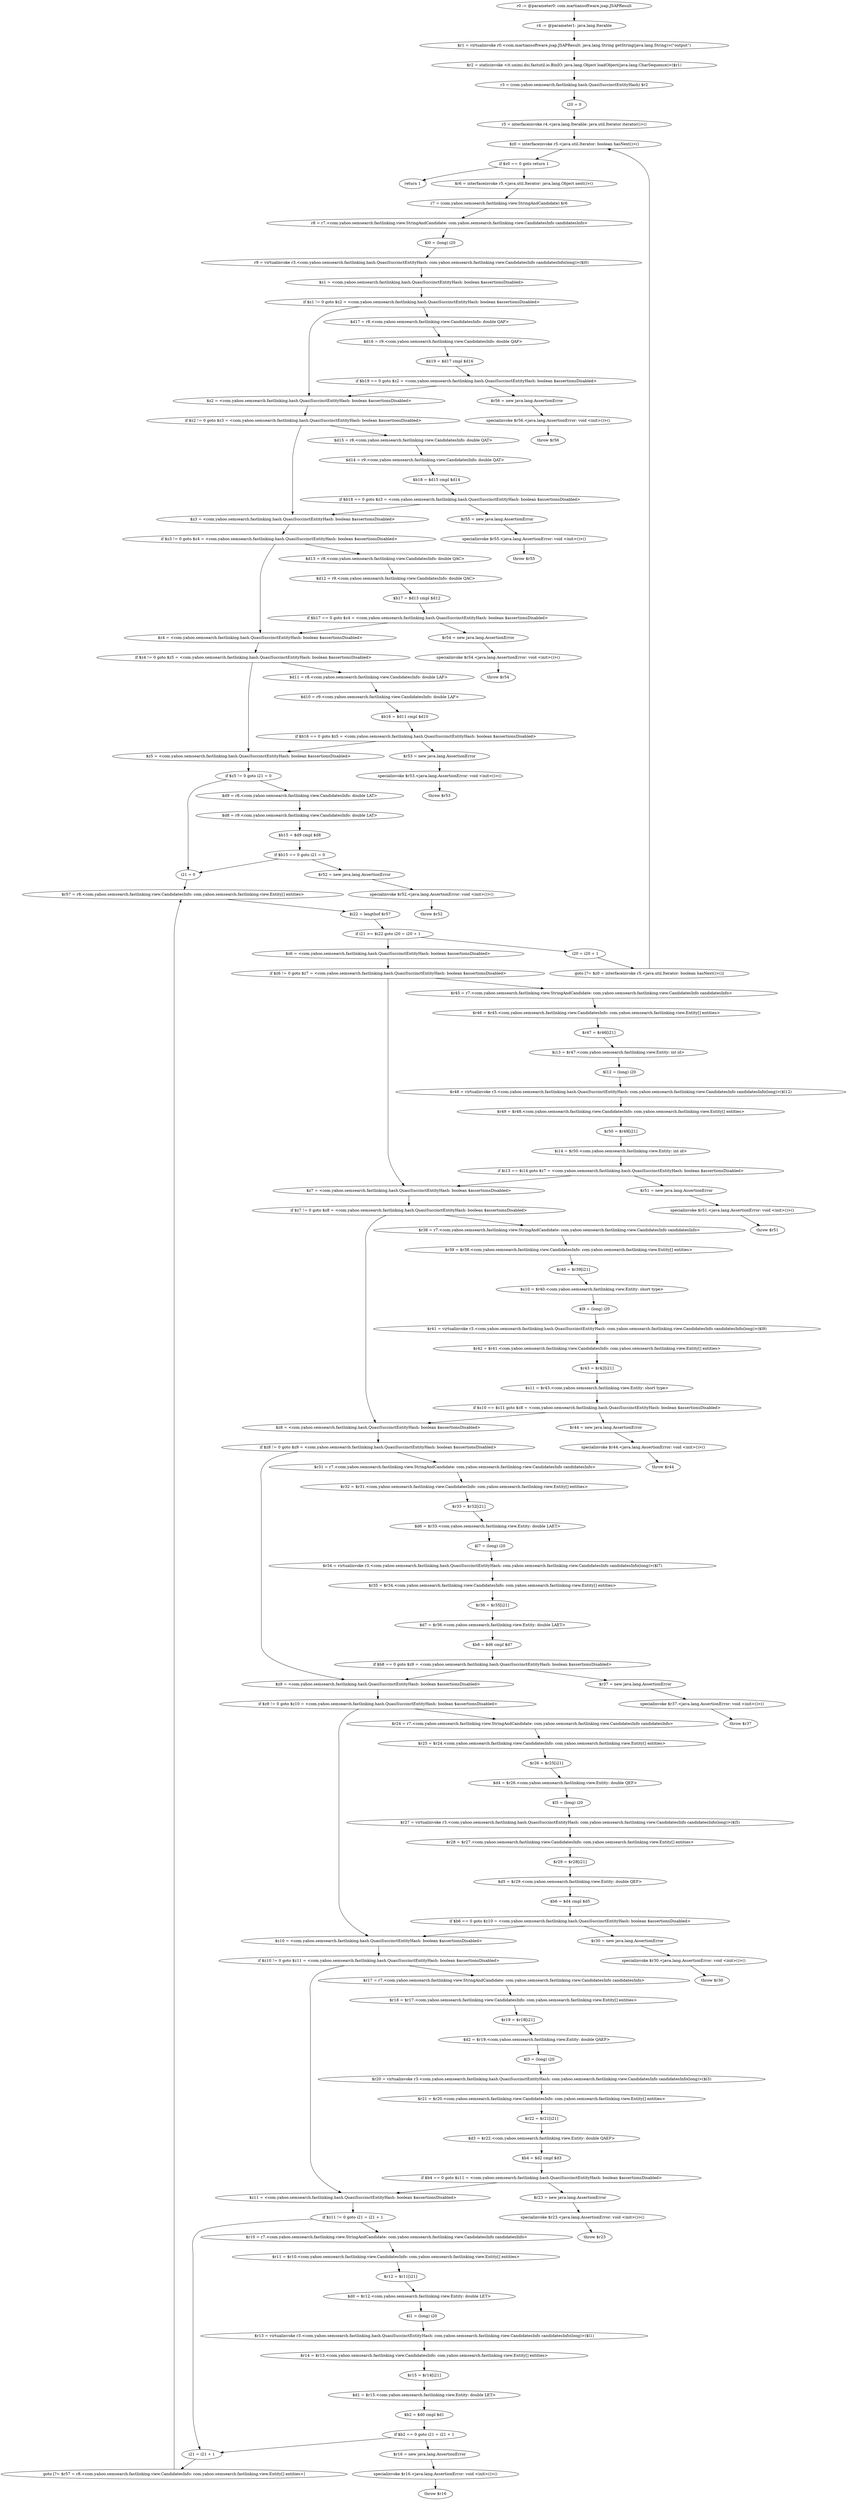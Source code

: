 digraph "unitGraph" {
    "r0 := @parameter0: com.martiansoftware.jsap.JSAPResult"
    "r4 := @parameter1: java.lang.Iterable"
    "$r1 = virtualinvoke r0.<com.martiansoftware.jsap.JSAPResult: java.lang.String getString(java.lang.String)>(\"output\")"
    "$r2 = staticinvoke <it.unimi.dsi.fastutil.io.BinIO: java.lang.Object loadObject(java.lang.CharSequence)>($r1)"
    "r3 = (com.yahoo.semsearch.fastlinking.hash.QuasiSuccinctEntityHash) $r2"
    "i20 = 0"
    "r5 = interfaceinvoke r4.<java.lang.Iterable: java.util.Iterator iterator()>()"
    "$z0 = interfaceinvoke r5.<java.util.Iterator: boolean hasNext()>()"
    "if $z0 == 0 goto return 1"
    "$r6 = interfaceinvoke r5.<java.util.Iterator: java.lang.Object next()>()"
    "r7 = (com.yahoo.semsearch.fastlinking.view.StringAndCandidate) $r6"
    "r8 = r7.<com.yahoo.semsearch.fastlinking.view.StringAndCandidate: com.yahoo.semsearch.fastlinking.view.CandidatesInfo candidatesInfo>"
    "$l0 = (long) i20"
    "r9 = virtualinvoke r3.<com.yahoo.semsearch.fastlinking.hash.QuasiSuccinctEntityHash: com.yahoo.semsearch.fastlinking.view.CandidatesInfo candidatesInfo(long)>($l0)"
    "$z1 = <com.yahoo.semsearch.fastlinking.hash.QuasiSuccinctEntityHash: boolean $assertionsDisabled>"
    "if $z1 != 0 goto $z2 = <com.yahoo.semsearch.fastlinking.hash.QuasiSuccinctEntityHash: boolean $assertionsDisabled>"
    "$d17 = r8.<com.yahoo.semsearch.fastlinking.view.CandidatesInfo: double QAF>"
    "$d16 = r9.<com.yahoo.semsearch.fastlinking.view.CandidatesInfo: double QAF>"
    "$b19 = $d17 cmpl $d16"
    "if $b19 == 0 goto $z2 = <com.yahoo.semsearch.fastlinking.hash.QuasiSuccinctEntityHash: boolean $assertionsDisabled>"
    "$r56 = new java.lang.AssertionError"
    "specialinvoke $r56.<java.lang.AssertionError: void <init>()>()"
    "throw $r56"
    "$z2 = <com.yahoo.semsearch.fastlinking.hash.QuasiSuccinctEntityHash: boolean $assertionsDisabled>"
    "if $z2 != 0 goto $z3 = <com.yahoo.semsearch.fastlinking.hash.QuasiSuccinctEntityHash: boolean $assertionsDisabled>"
    "$d15 = r8.<com.yahoo.semsearch.fastlinking.view.CandidatesInfo: double QAT>"
    "$d14 = r9.<com.yahoo.semsearch.fastlinking.view.CandidatesInfo: double QAT>"
    "$b18 = $d15 cmpl $d14"
    "if $b18 == 0 goto $z3 = <com.yahoo.semsearch.fastlinking.hash.QuasiSuccinctEntityHash: boolean $assertionsDisabled>"
    "$r55 = new java.lang.AssertionError"
    "specialinvoke $r55.<java.lang.AssertionError: void <init>()>()"
    "throw $r55"
    "$z3 = <com.yahoo.semsearch.fastlinking.hash.QuasiSuccinctEntityHash: boolean $assertionsDisabled>"
    "if $z3 != 0 goto $z4 = <com.yahoo.semsearch.fastlinking.hash.QuasiSuccinctEntityHash: boolean $assertionsDisabled>"
    "$d13 = r8.<com.yahoo.semsearch.fastlinking.view.CandidatesInfo: double QAC>"
    "$d12 = r9.<com.yahoo.semsearch.fastlinking.view.CandidatesInfo: double QAC>"
    "$b17 = $d13 cmpl $d12"
    "if $b17 == 0 goto $z4 = <com.yahoo.semsearch.fastlinking.hash.QuasiSuccinctEntityHash: boolean $assertionsDisabled>"
    "$r54 = new java.lang.AssertionError"
    "specialinvoke $r54.<java.lang.AssertionError: void <init>()>()"
    "throw $r54"
    "$z4 = <com.yahoo.semsearch.fastlinking.hash.QuasiSuccinctEntityHash: boolean $assertionsDisabled>"
    "if $z4 != 0 goto $z5 = <com.yahoo.semsearch.fastlinking.hash.QuasiSuccinctEntityHash: boolean $assertionsDisabled>"
    "$d11 = r8.<com.yahoo.semsearch.fastlinking.view.CandidatesInfo: double LAF>"
    "$d10 = r9.<com.yahoo.semsearch.fastlinking.view.CandidatesInfo: double LAF>"
    "$b16 = $d11 cmpl $d10"
    "if $b16 == 0 goto $z5 = <com.yahoo.semsearch.fastlinking.hash.QuasiSuccinctEntityHash: boolean $assertionsDisabled>"
    "$r53 = new java.lang.AssertionError"
    "specialinvoke $r53.<java.lang.AssertionError: void <init>()>()"
    "throw $r53"
    "$z5 = <com.yahoo.semsearch.fastlinking.hash.QuasiSuccinctEntityHash: boolean $assertionsDisabled>"
    "if $z5 != 0 goto i21 = 0"
    "$d9 = r8.<com.yahoo.semsearch.fastlinking.view.CandidatesInfo: double LAT>"
    "$d8 = r9.<com.yahoo.semsearch.fastlinking.view.CandidatesInfo: double LAT>"
    "$b15 = $d9 cmpl $d8"
    "if $b15 == 0 goto i21 = 0"
    "$r52 = new java.lang.AssertionError"
    "specialinvoke $r52.<java.lang.AssertionError: void <init>()>()"
    "throw $r52"
    "i21 = 0"
    "$r57 = r8.<com.yahoo.semsearch.fastlinking.view.CandidatesInfo: com.yahoo.semsearch.fastlinking.view.Entity[] entities>"
    "$i22 = lengthof $r57"
    "if i21 >= $i22 goto i20 = i20 + 1"
    "$z6 = <com.yahoo.semsearch.fastlinking.hash.QuasiSuccinctEntityHash: boolean $assertionsDisabled>"
    "if $z6 != 0 goto $z7 = <com.yahoo.semsearch.fastlinking.hash.QuasiSuccinctEntityHash: boolean $assertionsDisabled>"
    "$r45 = r7.<com.yahoo.semsearch.fastlinking.view.StringAndCandidate: com.yahoo.semsearch.fastlinking.view.CandidatesInfo candidatesInfo>"
    "$r46 = $r45.<com.yahoo.semsearch.fastlinking.view.CandidatesInfo: com.yahoo.semsearch.fastlinking.view.Entity[] entities>"
    "$r47 = $r46[i21]"
    "$i13 = $r47.<com.yahoo.semsearch.fastlinking.view.Entity: int id>"
    "$l12 = (long) i20"
    "$r48 = virtualinvoke r3.<com.yahoo.semsearch.fastlinking.hash.QuasiSuccinctEntityHash: com.yahoo.semsearch.fastlinking.view.CandidatesInfo candidatesInfo(long)>($l12)"
    "$r49 = $r48.<com.yahoo.semsearch.fastlinking.view.CandidatesInfo: com.yahoo.semsearch.fastlinking.view.Entity[] entities>"
    "$r50 = $r49[i21]"
    "$i14 = $r50.<com.yahoo.semsearch.fastlinking.view.Entity: int id>"
    "if $i13 == $i14 goto $z7 = <com.yahoo.semsearch.fastlinking.hash.QuasiSuccinctEntityHash: boolean $assertionsDisabled>"
    "$r51 = new java.lang.AssertionError"
    "specialinvoke $r51.<java.lang.AssertionError: void <init>()>()"
    "throw $r51"
    "$z7 = <com.yahoo.semsearch.fastlinking.hash.QuasiSuccinctEntityHash: boolean $assertionsDisabled>"
    "if $z7 != 0 goto $z8 = <com.yahoo.semsearch.fastlinking.hash.QuasiSuccinctEntityHash: boolean $assertionsDisabled>"
    "$r38 = r7.<com.yahoo.semsearch.fastlinking.view.StringAndCandidate: com.yahoo.semsearch.fastlinking.view.CandidatesInfo candidatesInfo>"
    "$r39 = $r38.<com.yahoo.semsearch.fastlinking.view.CandidatesInfo: com.yahoo.semsearch.fastlinking.view.Entity[] entities>"
    "$r40 = $r39[i21]"
    "$s10 = $r40.<com.yahoo.semsearch.fastlinking.view.Entity: short type>"
    "$l9 = (long) i20"
    "$r41 = virtualinvoke r3.<com.yahoo.semsearch.fastlinking.hash.QuasiSuccinctEntityHash: com.yahoo.semsearch.fastlinking.view.CandidatesInfo candidatesInfo(long)>($l9)"
    "$r42 = $r41.<com.yahoo.semsearch.fastlinking.view.CandidatesInfo: com.yahoo.semsearch.fastlinking.view.Entity[] entities>"
    "$r43 = $r42[i21]"
    "$s11 = $r43.<com.yahoo.semsearch.fastlinking.view.Entity: short type>"
    "if $s10 == $s11 goto $z8 = <com.yahoo.semsearch.fastlinking.hash.QuasiSuccinctEntityHash: boolean $assertionsDisabled>"
    "$r44 = new java.lang.AssertionError"
    "specialinvoke $r44.<java.lang.AssertionError: void <init>()>()"
    "throw $r44"
    "$z8 = <com.yahoo.semsearch.fastlinking.hash.QuasiSuccinctEntityHash: boolean $assertionsDisabled>"
    "if $z8 != 0 goto $z9 = <com.yahoo.semsearch.fastlinking.hash.QuasiSuccinctEntityHash: boolean $assertionsDisabled>"
    "$r31 = r7.<com.yahoo.semsearch.fastlinking.view.StringAndCandidate: com.yahoo.semsearch.fastlinking.view.CandidatesInfo candidatesInfo>"
    "$r32 = $r31.<com.yahoo.semsearch.fastlinking.view.CandidatesInfo: com.yahoo.semsearch.fastlinking.view.Entity[] entities>"
    "$r33 = $r32[i21]"
    "$d6 = $r33.<com.yahoo.semsearch.fastlinking.view.Entity: double LAET>"
    "$l7 = (long) i20"
    "$r34 = virtualinvoke r3.<com.yahoo.semsearch.fastlinking.hash.QuasiSuccinctEntityHash: com.yahoo.semsearch.fastlinking.view.CandidatesInfo candidatesInfo(long)>($l7)"
    "$r35 = $r34.<com.yahoo.semsearch.fastlinking.view.CandidatesInfo: com.yahoo.semsearch.fastlinking.view.Entity[] entities>"
    "$r36 = $r35[i21]"
    "$d7 = $r36.<com.yahoo.semsearch.fastlinking.view.Entity: double LAET>"
    "$b8 = $d6 cmpl $d7"
    "if $b8 == 0 goto $z9 = <com.yahoo.semsearch.fastlinking.hash.QuasiSuccinctEntityHash: boolean $assertionsDisabled>"
    "$r37 = new java.lang.AssertionError"
    "specialinvoke $r37.<java.lang.AssertionError: void <init>()>()"
    "throw $r37"
    "$z9 = <com.yahoo.semsearch.fastlinking.hash.QuasiSuccinctEntityHash: boolean $assertionsDisabled>"
    "if $z9 != 0 goto $z10 = <com.yahoo.semsearch.fastlinking.hash.QuasiSuccinctEntityHash: boolean $assertionsDisabled>"
    "$r24 = r7.<com.yahoo.semsearch.fastlinking.view.StringAndCandidate: com.yahoo.semsearch.fastlinking.view.CandidatesInfo candidatesInfo>"
    "$r25 = $r24.<com.yahoo.semsearch.fastlinking.view.CandidatesInfo: com.yahoo.semsearch.fastlinking.view.Entity[] entities>"
    "$r26 = $r25[i21]"
    "$d4 = $r26.<com.yahoo.semsearch.fastlinking.view.Entity: double QEF>"
    "$l5 = (long) i20"
    "$r27 = virtualinvoke r3.<com.yahoo.semsearch.fastlinking.hash.QuasiSuccinctEntityHash: com.yahoo.semsearch.fastlinking.view.CandidatesInfo candidatesInfo(long)>($l5)"
    "$r28 = $r27.<com.yahoo.semsearch.fastlinking.view.CandidatesInfo: com.yahoo.semsearch.fastlinking.view.Entity[] entities>"
    "$r29 = $r28[i21]"
    "$d5 = $r29.<com.yahoo.semsearch.fastlinking.view.Entity: double QEF>"
    "$b6 = $d4 cmpl $d5"
    "if $b6 == 0 goto $z10 = <com.yahoo.semsearch.fastlinking.hash.QuasiSuccinctEntityHash: boolean $assertionsDisabled>"
    "$r30 = new java.lang.AssertionError"
    "specialinvoke $r30.<java.lang.AssertionError: void <init>()>()"
    "throw $r30"
    "$z10 = <com.yahoo.semsearch.fastlinking.hash.QuasiSuccinctEntityHash: boolean $assertionsDisabled>"
    "if $z10 != 0 goto $z11 = <com.yahoo.semsearch.fastlinking.hash.QuasiSuccinctEntityHash: boolean $assertionsDisabled>"
    "$r17 = r7.<com.yahoo.semsearch.fastlinking.view.StringAndCandidate: com.yahoo.semsearch.fastlinking.view.CandidatesInfo candidatesInfo>"
    "$r18 = $r17.<com.yahoo.semsearch.fastlinking.view.CandidatesInfo: com.yahoo.semsearch.fastlinking.view.Entity[] entities>"
    "$r19 = $r18[i21]"
    "$d2 = $r19.<com.yahoo.semsearch.fastlinking.view.Entity: double QAEF>"
    "$l3 = (long) i20"
    "$r20 = virtualinvoke r3.<com.yahoo.semsearch.fastlinking.hash.QuasiSuccinctEntityHash: com.yahoo.semsearch.fastlinking.view.CandidatesInfo candidatesInfo(long)>($l3)"
    "$r21 = $r20.<com.yahoo.semsearch.fastlinking.view.CandidatesInfo: com.yahoo.semsearch.fastlinking.view.Entity[] entities>"
    "$r22 = $r21[i21]"
    "$d3 = $r22.<com.yahoo.semsearch.fastlinking.view.Entity: double QAEF>"
    "$b4 = $d2 cmpl $d3"
    "if $b4 == 0 goto $z11 = <com.yahoo.semsearch.fastlinking.hash.QuasiSuccinctEntityHash: boolean $assertionsDisabled>"
    "$r23 = new java.lang.AssertionError"
    "specialinvoke $r23.<java.lang.AssertionError: void <init>()>()"
    "throw $r23"
    "$z11 = <com.yahoo.semsearch.fastlinking.hash.QuasiSuccinctEntityHash: boolean $assertionsDisabled>"
    "if $z11 != 0 goto i21 = i21 + 1"
    "$r10 = r7.<com.yahoo.semsearch.fastlinking.view.StringAndCandidate: com.yahoo.semsearch.fastlinking.view.CandidatesInfo candidatesInfo>"
    "$r11 = $r10.<com.yahoo.semsearch.fastlinking.view.CandidatesInfo: com.yahoo.semsearch.fastlinking.view.Entity[] entities>"
    "$r12 = $r11[i21]"
    "$d0 = $r12.<com.yahoo.semsearch.fastlinking.view.Entity: double LET>"
    "$l1 = (long) i20"
    "$r13 = virtualinvoke r3.<com.yahoo.semsearch.fastlinking.hash.QuasiSuccinctEntityHash: com.yahoo.semsearch.fastlinking.view.CandidatesInfo candidatesInfo(long)>($l1)"
    "$r14 = $r13.<com.yahoo.semsearch.fastlinking.view.CandidatesInfo: com.yahoo.semsearch.fastlinking.view.Entity[] entities>"
    "$r15 = $r14[i21]"
    "$d1 = $r15.<com.yahoo.semsearch.fastlinking.view.Entity: double LET>"
    "$b2 = $d0 cmpl $d1"
    "if $b2 == 0 goto i21 = i21 + 1"
    "$r16 = new java.lang.AssertionError"
    "specialinvoke $r16.<java.lang.AssertionError: void <init>()>()"
    "throw $r16"
    "i21 = i21 + 1"
    "goto [?= $r57 = r8.<com.yahoo.semsearch.fastlinking.view.CandidatesInfo: com.yahoo.semsearch.fastlinking.view.Entity[] entities>]"
    "i20 = i20 + 1"
    "goto [?= $z0 = interfaceinvoke r5.<java.util.Iterator: boolean hasNext()>()]"
    "return 1"
    "r0 := @parameter0: com.martiansoftware.jsap.JSAPResult"->"r4 := @parameter1: java.lang.Iterable";
    "r4 := @parameter1: java.lang.Iterable"->"$r1 = virtualinvoke r0.<com.martiansoftware.jsap.JSAPResult: java.lang.String getString(java.lang.String)>(\"output\")";
    "$r1 = virtualinvoke r0.<com.martiansoftware.jsap.JSAPResult: java.lang.String getString(java.lang.String)>(\"output\")"->"$r2 = staticinvoke <it.unimi.dsi.fastutil.io.BinIO: java.lang.Object loadObject(java.lang.CharSequence)>($r1)";
    "$r2 = staticinvoke <it.unimi.dsi.fastutil.io.BinIO: java.lang.Object loadObject(java.lang.CharSequence)>($r1)"->"r3 = (com.yahoo.semsearch.fastlinking.hash.QuasiSuccinctEntityHash) $r2";
    "r3 = (com.yahoo.semsearch.fastlinking.hash.QuasiSuccinctEntityHash) $r2"->"i20 = 0";
    "i20 = 0"->"r5 = interfaceinvoke r4.<java.lang.Iterable: java.util.Iterator iterator()>()";
    "r5 = interfaceinvoke r4.<java.lang.Iterable: java.util.Iterator iterator()>()"->"$z0 = interfaceinvoke r5.<java.util.Iterator: boolean hasNext()>()";
    "$z0 = interfaceinvoke r5.<java.util.Iterator: boolean hasNext()>()"->"if $z0 == 0 goto return 1";
    "if $z0 == 0 goto return 1"->"$r6 = interfaceinvoke r5.<java.util.Iterator: java.lang.Object next()>()";
    "if $z0 == 0 goto return 1"->"return 1";
    "$r6 = interfaceinvoke r5.<java.util.Iterator: java.lang.Object next()>()"->"r7 = (com.yahoo.semsearch.fastlinking.view.StringAndCandidate) $r6";
    "r7 = (com.yahoo.semsearch.fastlinking.view.StringAndCandidate) $r6"->"r8 = r7.<com.yahoo.semsearch.fastlinking.view.StringAndCandidate: com.yahoo.semsearch.fastlinking.view.CandidatesInfo candidatesInfo>";
    "r8 = r7.<com.yahoo.semsearch.fastlinking.view.StringAndCandidate: com.yahoo.semsearch.fastlinking.view.CandidatesInfo candidatesInfo>"->"$l0 = (long) i20";
    "$l0 = (long) i20"->"r9 = virtualinvoke r3.<com.yahoo.semsearch.fastlinking.hash.QuasiSuccinctEntityHash: com.yahoo.semsearch.fastlinking.view.CandidatesInfo candidatesInfo(long)>($l0)";
    "r9 = virtualinvoke r3.<com.yahoo.semsearch.fastlinking.hash.QuasiSuccinctEntityHash: com.yahoo.semsearch.fastlinking.view.CandidatesInfo candidatesInfo(long)>($l0)"->"$z1 = <com.yahoo.semsearch.fastlinking.hash.QuasiSuccinctEntityHash: boolean $assertionsDisabled>";
    "$z1 = <com.yahoo.semsearch.fastlinking.hash.QuasiSuccinctEntityHash: boolean $assertionsDisabled>"->"if $z1 != 0 goto $z2 = <com.yahoo.semsearch.fastlinking.hash.QuasiSuccinctEntityHash: boolean $assertionsDisabled>";
    "if $z1 != 0 goto $z2 = <com.yahoo.semsearch.fastlinking.hash.QuasiSuccinctEntityHash: boolean $assertionsDisabled>"->"$d17 = r8.<com.yahoo.semsearch.fastlinking.view.CandidatesInfo: double QAF>";
    "if $z1 != 0 goto $z2 = <com.yahoo.semsearch.fastlinking.hash.QuasiSuccinctEntityHash: boolean $assertionsDisabled>"->"$z2 = <com.yahoo.semsearch.fastlinking.hash.QuasiSuccinctEntityHash: boolean $assertionsDisabled>";
    "$d17 = r8.<com.yahoo.semsearch.fastlinking.view.CandidatesInfo: double QAF>"->"$d16 = r9.<com.yahoo.semsearch.fastlinking.view.CandidatesInfo: double QAF>";
    "$d16 = r9.<com.yahoo.semsearch.fastlinking.view.CandidatesInfo: double QAF>"->"$b19 = $d17 cmpl $d16";
    "$b19 = $d17 cmpl $d16"->"if $b19 == 0 goto $z2 = <com.yahoo.semsearch.fastlinking.hash.QuasiSuccinctEntityHash: boolean $assertionsDisabled>";
    "if $b19 == 0 goto $z2 = <com.yahoo.semsearch.fastlinking.hash.QuasiSuccinctEntityHash: boolean $assertionsDisabled>"->"$r56 = new java.lang.AssertionError";
    "if $b19 == 0 goto $z2 = <com.yahoo.semsearch.fastlinking.hash.QuasiSuccinctEntityHash: boolean $assertionsDisabled>"->"$z2 = <com.yahoo.semsearch.fastlinking.hash.QuasiSuccinctEntityHash: boolean $assertionsDisabled>";
    "$r56 = new java.lang.AssertionError"->"specialinvoke $r56.<java.lang.AssertionError: void <init>()>()";
    "specialinvoke $r56.<java.lang.AssertionError: void <init>()>()"->"throw $r56";
    "$z2 = <com.yahoo.semsearch.fastlinking.hash.QuasiSuccinctEntityHash: boolean $assertionsDisabled>"->"if $z2 != 0 goto $z3 = <com.yahoo.semsearch.fastlinking.hash.QuasiSuccinctEntityHash: boolean $assertionsDisabled>";
    "if $z2 != 0 goto $z3 = <com.yahoo.semsearch.fastlinking.hash.QuasiSuccinctEntityHash: boolean $assertionsDisabled>"->"$d15 = r8.<com.yahoo.semsearch.fastlinking.view.CandidatesInfo: double QAT>";
    "if $z2 != 0 goto $z3 = <com.yahoo.semsearch.fastlinking.hash.QuasiSuccinctEntityHash: boolean $assertionsDisabled>"->"$z3 = <com.yahoo.semsearch.fastlinking.hash.QuasiSuccinctEntityHash: boolean $assertionsDisabled>";
    "$d15 = r8.<com.yahoo.semsearch.fastlinking.view.CandidatesInfo: double QAT>"->"$d14 = r9.<com.yahoo.semsearch.fastlinking.view.CandidatesInfo: double QAT>";
    "$d14 = r9.<com.yahoo.semsearch.fastlinking.view.CandidatesInfo: double QAT>"->"$b18 = $d15 cmpl $d14";
    "$b18 = $d15 cmpl $d14"->"if $b18 == 0 goto $z3 = <com.yahoo.semsearch.fastlinking.hash.QuasiSuccinctEntityHash: boolean $assertionsDisabled>";
    "if $b18 == 0 goto $z3 = <com.yahoo.semsearch.fastlinking.hash.QuasiSuccinctEntityHash: boolean $assertionsDisabled>"->"$r55 = new java.lang.AssertionError";
    "if $b18 == 0 goto $z3 = <com.yahoo.semsearch.fastlinking.hash.QuasiSuccinctEntityHash: boolean $assertionsDisabled>"->"$z3 = <com.yahoo.semsearch.fastlinking.hash.QuasiSuccinctEntityHash: boolean $assertionsDisabled>";
    "$r55 = new java.lang.AssertionError"->"specialinvoke $r55.<java.lang.AssertionError: void <init>()>()";
    "specialinvoke $r55.<java.lang.AssertionError: void <init>()>()"->"throw $r55";
    "$z3 = <com.yahoo.semsearch.fastlinking.hash.QuasiSuccinctEntityHash: boolean $assertionsDisabled>"->"if $z3 != 0 goto $z4 = <com.yahoo.semsearch.fastlinking.hash.QuasiSuccinctEntityHash: boolean $assertionsDisabled>";
    "if $z3 != 0 goto $z4 = <com.yahoo.semsearch.fastlinking.hash.QuasiSuccinctEntityHash: boolean $assertionsDisabled>"->"$d13 = r8.<com.yahoo.semsearch.fastlinking.view.CandidatesInfo: double QAC>";
    "if $z3 != 0 goto $z4 = <com.yahoo.semsearch.fastlinking.hash.QuasiSuccinctEntityHash: boolean $assertionsDisabled>"->"$z4 = <com.yahoo.semsearch.fastlinking.hash.QuasiSuccinctEntityHash: boolean $assertionsDisabled>";
    "$d13 = r8.<com.yahoo.semsearch.fastlinking.view.CandidatesInfo: double QAC>"->"$d12 = r9.<com.yahoo.semsearch.fastlinking.view.CandidatesInfo: double QAC>";
    "$d12 = r9.<com.yahoo.semsearch.fastlinking.view.CandidatesInfo: double QAC>"->"$b17 = $d13 cmpl $d12";
    "$b17 = $d13 cmpl $d12"->"if $b17 == 0 goto $z4 = <com.yahoo.semsearch.fastlinking.hash.QuasiSuccinctEntityHash: boolean $assertionsDisabled>";
    "if $b17 == 0 goto $z4 = <com.yahoo.semsearch.fastlinking.hash.QuasiSuccinctEntityHash: boolean $assertionsDisabled>"->"$r54 = new java.lang.AssertionError";
    "if $b17 == 0 goto $z4 = <com.yahoo.semsearch.fastlinking.hash.QuasiSuccinctEntityHash: boolean $assertionsDisabled>"->"$z4 = <com.yahoo.semsearch.fastlinking.hash.QuasiSuccinctEntityHash: boolean $assertionsDisabled>";
    "$r54 = new java.lang.AssertionError"->"specialinvoke $r54.<java.lang.AssertionError: void <init>()>()";
    "specialinvoke $r54.<java.lang.AssertionError: void <init>()>()"->"throw $r54";
    "$z4 = <com.yahoo.semsearch.fastlinking.hash.QuasiSuccinctEntityHash: boolean $assertionsDisabled>"->"if $z4 != 0 goto $z5 = <com.yahoo.semsearch.fastlinking.hash.QuasiSuccinctEntityHash: boolean $assertionsDisabled>";
    "if $z4 != 0 goto $z5 = <com.yahoo.semsearch.fastlinking.hash.QuasiSuccinctEntityHash: boolean $assertionsDisabled>"->"$d11 = r8.<com.yahoo.semsearch.fastlinking.view.CandidatesInfo: double LAF>";
    "if $z4 != 0 goto $z5 = <com.yahoo.semsearch.fastlinking.hash.QuasiSuccinctEntityHash: boolean $assertionsDisabled>"->"$z5 = <com.yahoo.semsearch.fastlinking.hash.QuasiSuccinctEntityHash: boolean $assertionsDisabled>";
    "$d11 = r8.<com.yahoo.semsearch.fastlinking.view.CandidatesInfo: double LAF>"->"$d10 = r9.<com.yahoo.semsearch.fastlinking.view.CandidatesInfo: double LAF>";
    "$d10 = r9.<com.yahoo.semsearch.fastlinking.view.CandidatesInfo: double LAF>"->"$b16 = $d11 cmpl $d10";
    "$b16 = $d11 cmpl $d10"->"if $b16 == 0 goto $z5 = <com.yahoo.semsearch.fastlinking.hash.QuasiSuccinctEntityHash: boolean $assertionsDisabled>";
    "if $b16 == 0 goto $z5 = <com.yahoo.semsearch.fastlinking.hash.QuasiSuccinctEntityHash: boolean $assertionsDisabled>"->"$r53 = new java.lang.AssertionError";
    "if $b16 == 0 goto $z5 = <com.yahoo.semsearch.fastlinking.hash.QuasiSuccinctEntityHash: boolean $assertionsDisabled>"->"$z5 = <com.yahoo.semsearch.fastlinking.hash.QuasiSuccinctEntityHash: boolean $assertionsDisabled>";
    "$r53 = new java.lang.AssertionError"->"specialinvoke $r53.<java.lang.AssertionError: void <init>()>()";
    "specialinvoke $r53.<java.lang.AssertionError: void <init>()>()"->"throw $r53";
    "$z5 = <com.yahoo.semsearch.fastlinking.hash.QuasiSuccinctEntityHash: boolean $assertionsDisabled>"->"if $z5 != 0 goto i21 = 0";
    "if $z5 != 0 goto i21 = 0"->"$d9 = r8.<com.yahoo.semsearch.fastlinking.view.CandidatesInfo: double LAT>";
    "if $z5 != 0 goto i21 = 0"->"i21 = 0";
    "$d9 = r8.<com.yahoo.semsearch.fastlinking.view.CandidatesInfo: double LAT>"->"$d8 = r9.<com.yahoo.semsearch.fastlinking.view.CandidatesInfo: double LAT>";
    "$d8 = r9.<com.yahoo.semsearch.fastlinking.view.CandidatesInfo: double LAT>"->"$b15 = $d9 cmpl $d8";
    "$b15 = $d9 cmpl $d8"->"if $b15 == 0 goto i21 = 0";
    "if $b15 == 0 goto i21 = 0"->"$r52 = new java.lang.AssertionError";
    "if $b15 == 0 goto i21 = 0"->"i21 = 0";
    "$r52 = new java.lang.AssertionError"->"specialinvoke $r52.<java.lang.AssertionError: void <init>()>()";
    "specialinvoke $r52.<java.lang.AssertionError: void <init>()>()"->"throw $r52";
    "i21 = 0"->"$r57 = r8.<com.yahoo.semsearch.fastlinking.view.CandidatesInfo: com.yahoo.semsearch.fastlinking.view.Entity[] entities>";
    "$r57 = r8.<com.yahoo.semsearch.fastlinking.view.CandidatesInfo: com.yahoo.semsearch.fastlinking.view.Entity[] entities>"->"$i22 = lengthof $r57";
    "$i22 = lengthof $r57"->"if i21 >= $i22 goto i20 = i20 + 1";
    "if i21 >= $i22 goto i20 = i20 + 1"->"$z6 = <com.yahoo.semsearch.fastlinking.hash.QuasiSuccinctEntityHash: boolean $assertionsDisabled>";
    "if i21 >= $i22 goto i20 = i20 + 1"->"i20 = i20 + 1";
    "$z6 = <com.yahoo.semsearch.fastlinking.hash.QuasiSuccinctEntityHash: boolean $assertionsDisabled>"->"if $z6 != 0 goto $z7 = <com.yahoo.semsearch.fastlinking.hash.QuasiSuccinctEntityHash: boolean $assertionsDisabled>";
    "if $z6 != 0 goto $z7 = <com.yahoo.semsearch.fastlinking.hash.QuasiSuccinctEntityHash: boolean $assertionsDisabled>"->"$r45 = r7.<com.yahoo.semsearch.fastlinking.view.StringAndCandidate: com.yahoo.semsearch.fastlinking.view.CandidatesInfo candidatesInfo>";
    "if $z6 != 0 goto $z7 = <com.yahoo.semsearch.fastlinking.hash.QuasiSuccinctEntityHash: boolean $assertionsDisabled>"->"$z7 = <com.yahoo.semsearch.fastlinking.hash.QuasiSuccinctEntityHash: boolean $assertionsDisabled>";
    "$r45 = r7.<com.yahoo.semsearch.fastlinking.view.StringAndCandidate: com.yahoo.semsearch.fastlinking.view.CandidatesInfo candidatesInfo>"->"$r46 = $r45.<com.yahoo.semsearch.fastlinking.view.CandidatesInfo: com.yahoo.semsearch.fastlinking.view.Entity[] entities>";
    "$r46 = $r45.<com.yahoo.semsearch.fastlinking.view.CandidatesInfo: com.yahoo.semsearch.fastlinking.view.Entity[] entities>"->"$r47 = $r46[i21]";
    "$r47 = $r46[i21]"->"$i13 = $r47.<com.yahoo.semsearch.fastlinking.view.Entity: int id>";
    "$i13 = $r47.<com.yahoo.semsearch.fastlinking.view.Entity: int id>"->"$l12 = (long) i20";
    "$l12 = (long) i20"->"$r48 = virtualinvoke r3.<com.yahoo.semsearch.fastlinking.hash.QuasiSuccinctEntityHash: com.yahoo.semsearch.fastlinking.view.CandidatesInfo candidatesInfo(long)>($l12)";
    "$r48 = virtualinvoke r3.<com.yahoo.semsearch.fastlinking.hash.QuasiSuccinctEntityHash: com.yahoo.semsearch.fastlinking.view.CandidatesInfo candidatesInfo(long)>($l12)"->"$r49 = $r48.<com.yahoo.semsearch.fastlinking.view.CandidatesInfo: com.yahoo.semsearch.fastlinking.view.Entity[] entities>";
    "$r49 = $r48.<com.yahoo.semsearch.fastlinking.view.CandidatesInfo: com.yahoo.semsearch.fastlinking.view.Entity[] entities>"->"$r50 = $r49[i21]";
    "$r50 = $r49[i21]"->"$i14 = $r50.<com.yahoo.semsearch.fastlinking.view.Entity: int id>";
    "$i14 = $r50.<com.yahoo.semsearch.fastlinking.view.Entity: int id>"->"if $i13 == $i14 goto $z7 = <com.yahoo.semsearch.fastlinking.hash.QuasiSuccinctEntityHash: boolean $assertionsDisabled>";
    "if $i13 == $i14 goto $z7 = <com.yahoo.semsearch.fastlinking.hash.QuasiSuccinctEntityHash: boolean $assertionsDisabled>"->"$r51 = new java.lang.AssertionError";
    "if $i13 == $i14 goto $z7 = <com.yahoo.semsearch.fastlinking.hash.QuasiSuccinctEntityHash: boolean $assertionsDisabled>"->"$z7 = <com.yahoo.semsearch.fastlinking.hash.QuasiSuccinctEntityHash: boolean $assertionsDisabled>";
    "$r51 = new java.lang.AssertionError"->"specialinvoke $r51.<java.lang.AssertionError: void <init>()>()";
    "specialinvoke $r51.<java.lang.AssertionError: void <init>()>()"->"throw $r51";
    "$z7 = <com.yahoo.semsearch.fastlinking.hash.QuasiSuccinctEntityHash: boolean $assertionsDisabled>"->"if $z7 != 0 goto $z8 = <com.yahoo.semsearch.fastlinking.hash.QuasiSuccinctEntityHash: boolean $assertionsDisabled>";
    "if $z7 != 0 goto $z8 = <com.yahoo.semsearch.fastlinking.hash.QuasiSuccinctEntityHash: boolean $assertionsDisabled>"->"$r38 = r7.<com.yahoo.semsearch.fastlinking.view.StringAndCandidate: com.yahoo.semsearch.fastlinking.view.CandidatesInfo candidatesInfo>";
    "if $z7 != 0 goto $z8 = <com.yahoo.semsearch.fastlinking.hash.QuasiSuccinctEntityHash: boolean $assertionsDisabled>"->"$z8 = <com.yahoo.semsearch.fastlinking.hash.QuasiSuccinctEntityHash: boolean $assertionsDisabled>";
    "$r38 = r7.<com.yahoo.semsearch.fastlinking.view.StringAndCandidate: com.yahoo.semsearch.fastlinking.view.CandidatesInfo candidatesInfo>"->"$r39 = $r38.<com.yahoo.semsearch.fastlinking.view.CandidatesInfo: com.yahoo.semsearch.fastlinking.view.Entity[] entities>";
    "$r39 = $r38.<com.yahoo.semsearch.fastlinking.view.CandidatesInfo: com.yahoo.semsearch.fastlinking.view.Entity[] entities>"->"$r40 = $r39[i21]";
    "$r40 = $r39[i21]"->"$s10 = $r40.<com.yahoo.semsearch.fastlinking.view.Entity: short type>";
    "$s10 = $r40.<com.yahoo.semsearch.fastlinking.view.Entity: short type>"->"$l9 = (long) i20";
    "$l9 = (long) i20"->"$r41 = virtualinvoke r3.<com.yahoo.semsearch.fastlinking.hash.QuasiSuccinctEntityHash: com.yahoo.semsearch.fastlinking.view.CandidatesInfo candidatesInfo(long)>($l9)";
    "$r41 = virtualinvoke r3.<com.yahoo.semsearch.fastlinking.hash.QuasiSuccinctEntityHash: com.yahoo.semsearch.fastlinking.view.CandidatesInfo candidatesInfo(long)>($l9)"->"$r42 = $r41.<com.yahoo.semsearch.fastlinking.view.CandidatesInfo: com.yahoo.semsearch.fastlinking.view.Entity[] entities>";
    "$r42 = $r41.<com.yahoo.semsearch.fastlinking.view.CandidatesInfo: com.yahoo.semsearch.fastlinking.view.Entity[] entities>"->"$r43 = $r42[i21]";
    "$r43 = $r42[i21]"->"$s11 = $r43.<com.yahoo.semsearch.fastlinking.view.Entity: short type>";
    "$s11 = $r43.<com.yahoo.semsearch.fastlinking.view.Entity: short type>"->"if $s10 == $s11 goto $z8 = <com.yahoo.semsearch.fastlinking.hash.QuasiSuccinctEntityHash: boolean $assertionsDisabled>";
    "if $s10 == $s11 goto $z8 = <com.yahoo.semsearch.fastlinking.hash.QuasiSuccinctEntityHash: boolean $assertionsDisabled>"->"$r44 = new java.lang.AssertionError";
    "if $s10 == $s11 goto $z8 = <com.yahoo.semsearch.fastlinking.hash.QuasiSuccinctEntityHash: boolean $assertionsDisabled>"->"$z8 = <com.yahoo.semsearch.fastlinking.hash.QuasiSuccinctEntityHash: boolean $assertionsDisabled>";
    "$r44 = new java.lang.AssertionError"->"specialinvoke $r44.<java.lang.AssertionError: void <init>()>()";
    "specialinvoke $r44.<java.lang.AssertionError: void <init>()>()"->"throw $r44";
    "$z8 = <com.yahoo.semsearch.fastlinking.hash.QuasiSuccinctEntityHash: boolean $assertionsDisabled>"->"if $z8 != 0 goto $z9 = <com.yahoo.semsearch.fastlinking.hash.QuasiSuccinctEntityHash: boolean $assertionsDisabled>";
    "if $z8 != 0 goto $z9 = <com.yahoo.semsearch.fastlinking.hash.QuasiSuccinctEntityHash: boolean $assertionsDisabled>"->"$r31 = r7.<com.yahoo.semsearch.fastlinking.view.StringAndCandidate: com.yahoo.semsearch.fastlinking.view.CandidatesInfo candidatesInfo>";
    "if $z8 != 0 goto $z9 = <com.yahoo.semsearch.fastlinking.hash.QuasiSuccinctEntityHash: boolean $assertionsDisabled>"->"$z9 = <com.yahoo.semsearch.fastlinking.hash.QuasiSuccinctEntityHash: boolean $assertionsDisabled>";
    "$r31 = r7.<com.yahoo.semsearch.fastlinking.view.StringAndCandidate: com.yahoo.semsearch.fastlinking.view.CandidatesInfo candidatesInfo>"->"$r32 = $r31.<com.yahoo.semsearch.fastlinking.view.CandidatesInfo: com.yahoo.semsearch.fastlinking.view.Entity[] entities>";
    "$r32 = $r31.<com.yahoo.semsearch.fastlinking.view.CandidatesInfo: com.yahoo.semsearch.fastlinking.view.Entity[] entities>"->"$r33 = $r32[i21]";
    "$r33 = $r32[i21]"->"$d6 = $r33.<com.yahoo.semsearch.fastlinking.view.Entity: double LAET>";
    "$d6 = $r33.<com.yahoo.semsearch.fastlinking.view.Entity: double LAET>"->"$l7 = (long) i20";
    "$l7 = (long) i20"->"$r34 = virtualinvoke r3.<com.yahoo.semsearch.fastlinking.hash.QuasiSuccinctEntityHash: com.yahoo.semsearch.fastlinking.view.CandidatesInfo candidatesInfo(long)>($l7)";
    "$r34 = virtualinvoke r3.<com.yahoo.semsearch.fastlinking.hash.QuasiSuccinctEntityHash: com.yahoo.semsearch.fastlinking.view.CandidatesInfo candidatesInfo(long)>($l7)"->"$r35 = $r34.<com.yahoo.semsearch.fastlinking.view.CandidatesInfo: com.yahoo.semsearch.fastlinking.view.Entity[] entities>";
    "$r35 = $r34.<com.yahoo.semsearch.fastlinking.view.CandidatesInfo: com.yahoo.semsearch.fastlinking.view.Entity[] entities>"->"$r36 = $r35[i21]";
    "$r36 = $r35[i21]"->"$d7 = $r36.<com.yahoo.semsearch.fastlinking.view.Entity: double LAET>";
    "$d7 = $r36.<com.yahoo.semsearch.fastlinking.view.Entity: double LAET>"->"$b8 = $d6 cmpl $d7";
    "$b8 = $d6 cmpl $d7"->"if $b8 == 0 goto $z9 = <com.yahoo.semsearch.fastlinking.hash.QuasiSuccinctEntityHash: boolean $assertionsDisabled>";
    "if $b8 == 0 goto $z9 = <com.yahoo.semsearch.fastlinking.hash.QuasiSuccinctEntityHash: boolean $assertionsDisabled>"->"$r37 = new java.lang.AssertionError";
    "if $b8 == 0 goto $z9 = <com.yahoo.semsearch.fastlinking.hash.QuasiSuccinctEntityHash: boolean $assertionsDisabled>"->"$z9 = <com.yahoo.semsearch.fastlinking.hash.QuasiSuccinctEntityHash: boolean $assertionsDisabled>";
    "$r37 = new java.lang.AssertionError"->"specialinvoke $r37.<java.lang.AssertionError: void <init>()>()";
    "specialinvoke $r37.<java.lang.AssertionError: void <init>()>()"->"throw $r37";
    "$z9 = <com.yahoo.semsearch.fastlinking.hash.QuasiSuccinctEntityHash: boolean $assertionsDisabled>"->"if $z9 != 0 goto $z10 = <com.yahoo.semsearch.fastlinking.hash.QuasiSuccinctEntityHash: boolean $assertionsDisabled>";
    "if $z9 != 0 goto $z10 = <com.yahoo.semsearch.fastlinking.hash.QuasiSuccinctEntityHash: boolean $assertionsDisabled>"->"$r24 = r7.<com.yahoo.semsearch.fastlinking.view.StringAndCandidate: com.yahoo.semsearch.fastlinking.view.CandidatesInfo candidatesInfo>";
    "if $z9 != 0 goto $z10 = <com.yahoo.semsearch.fastlinking.hash.QuasiSuccinctEntityHash: boolean $assertionsDisabled>"->"$z10 = <com.yahoo.semsearch.fastlinking.hash.QuasiSuccinctEntityHash: boolean $assertionsDisabled>";
    "$r24 = r7.<com.yahoo.semsearch.fastlinking.view.StringAndCandidate: com.yahoo.semsearch.fastlinking.view.CandidatesInfo candidatesInfo>"->"$r25 = $r24.<com.yahoo.semsearch.fastlinking.view.CandidatesInfo: com.yahoo.semsearch.fastlinking.view.Entity[] entities>";
    "$r25 = $r24.<com.yahoo.semsearch.fastlinking.view.CandidatesInfo: com.yahoo.semsearch.fastlinking.view.Entity[] entities>"->"$r26 = $r25[i21]";
    "$r26 = $r25[i21]"->"$d4 = $r26.<com.yahoo.semsearch.fastlinking.view.Entity: double QEF>";
    "$d4 = $r26.<com.yahoo.semsearch.fastlinking.view.Entity: double QEF>"->"$l5 = (long) i20";
    "$l5 = (long) i20"->"$r27 = virtualinvoke r3.<com.yahoo.semsearch.fastlinking.hash.QuasiSuccinctEntityHash: com.yahoo.semsearch.fastlinking.view.CandidatesInfo candidatesInfo(long)>($l5)";
    "$r27 = virtualinvoke r3.<com.yahoo.semsearch.fastlinking.hash.QuasiSuccinctEntityHash: com.yahoo.semsearch.fastlinking.view.CandidatesInfo candidatesInfo(long)>($l5)"->"$r28 = $r27.<com.yahoo.semsearch.fastlinking.view.CandidatesInfo: com.yahoo.semsearch.fastlinking.view.Entity[] entities>";
    "$r28 = $r27.<com.yahoo.semsearch.fastlinking.view.CandidatesInfo: com.yahoo.semsearch.fastlinking.view.Entity[] entities>"->"$r29 = $r28[i21]";
    "$r29 = $r28[i21]"->"$d5 = $r29.<com.yahoo.semsearch.fastlinking.view.Entity: double QEF>";
    "$d5 = $r29.<com.yahoo.semsearch.fastlinking.view.Entity: double QEF>"->"$b6 = $d4 cmpl $d5";
    "$b6 = $d4 cmpl $d5"->"if $b6 == 0 goto $z10 = <com.yahoo.semsearch.fastlinking.hash.QuasiSuccinctEntityHash: boolean $assertionsDisabled>";
    "if $b6 == 0 goto $z10 = <com.yahoo.semsearch.fastlinking.hash.QuasiSuccinctEntityHash: boolean $assertionsDisabled>"->"$r30 = new java.lang.AssertionError";
    "if $b6 == 0 goto $z10 = <com.yahoo.semsearch.fastlinking.hash.QuasiSuccinctEntityHash: boolean $assertionsDisabled>"->"$z10 = <com.yahoo.semsearch.fastlinking.hash.QuasiSuccinctEntityHash: boolean $assertionsDisabled>";
    "$r30 = new java.lang.AssertionError"->"specialinvoke $r30.<java.lang.AssertionError: void <init>()>()";
    "specialinvoke $r30.<java.lang.AssertionError: void <init>()>()"->"throw $r30";
    "$z10 = <com.yahoo.semsearch.fastlinking.hash.QuasiSuccinctEntityHash: boolean $assertionsDisabled>"->"if $z10 != 0 goto $z11 = <com.yahoo.semsearch.fastlinking.hash.QuasiSuccinctEntityHash: boolean $assertionsDisabled>";
    "if $z10 != 0 goto $z11 = <com.yahoo.semsearch.fastlinking.hash.QuasiSuccinctEntityHash: boolean $assertionsDisabled>"->"$r17 = r7.<com.yahoo.semsearch.fastlinking.view.StringAndCandidate: com.yahoo.semsearch.fastlinking.view.CandidatesInfo candidatesInfo>";
    "if $z10 != 0 goto $z11 = <com.yahoo.semsearch.fastlinking.hash.QuasiSuccinctEntityHash: boolean $assertionsDisabled>"->"$z11 = <com.yahoo.semsearch.fastlinking.hash.QuasiSuccinctEntityHash: boolean $assertionsDisabled>";
    "$r17 = r7.<com.yahoo.semsearch.fastlinking.view.StringAndCandidate: com.yahoo.semsearch.fastlinking.view.CandidatesInfo candidatesInfo>"->"$r18 = $r17.<com.yahoo.semsearch.fastlinking.view.CandidatesInfo: com.yahoo.semsearch.fastlinking.view.Entity[] entities>";
    "$r18 = $r17.<com.yahoo.semsearch.fastlinking.view.CandidatesInfo: com.yahoo.semsearch.fastlinking.view.Entity[] entities>"->"$r19 = $r18[i21]";
    "$r19 = $r18[i21]"->"$d2 = $r19.<com.yahoo.semsearch.fastlinking.view.Entity: double QAEF>";
    "$d2 = $r19.<com.yahoo.semsearch.fastlinking.view.Entity: double QAEF>"->"$l3 = (long) i20";
    "$l3 = (long) i20"->"$r20 = virtualinvoke r3.<com.yahoo.semsearch.fastlinking.hash.QuasiSuccinctEntityHash: com.yahoo.semsearch.fastlinking.view.CandidatesInfo candidatesInfo(long)>($l3)";
    "$r20 = virtualinvoke r3.<com.yahoo.semsearch.fastlinking.hash.QuasiSuccinctEntityHash: com.yahoo.semsearch.fastlinking.view.CandidatesInfo candidatesInfo(long)>($l3)"->"$r21 = $r20.<com.yahoo.semsearch.fastlinking.view.CandidatesInfo: com.yahoo.semsearch.fastlinking.view.Entity[] entities>";
    "$r21 = $r20.<com.yahoo.semsearch.fastlinking.view.CandidatesInfo: com.yahoo.semsearch.fastlinking.view.Entity[] entities>"->"$r22 = $r21[i21]";
    "$r22 = $r21[i21]"->"$d3 = $r22.<com.yahoo.semsearch.fastlinking.view.Entity: double QAEF>";
    "$d3 = $r22.<com.yahoo.semsearch.fastlinking.view.Entity: double QAEF>"->"$b4 = $d2 cmpl $d3";
    "$b4 = $d2 cmpl $d3"->"if $b4 == 0 goto $z11 = <com.yahoo.semsearch.fastlinking.hash.QuasiSuccinctEntityHash: boolean $assertionsDisabled>";
    "if $b4 == 0 goto $z11 = <com.yahoo.semsearch.fastlinking.hash.QuasiSuccinctEntityHash: boolean $assertionsDisabled>"->"$r23 = new java.lang.AssertionError";
    "if $b4 == 0 goto $z11 = <com.yahoo.semsearch.fastlinking.hash.QuasiSuccinctEntityHash: boolean $assertionsDisabled>"->"$z11 = <com.yahoo.semsearch.fastlinking.hash.QuasiSuccinctEntityHash: boolean $assertionsDisabled>";
    "$r23 = new java.lang.AssertionError"->"specialinvoke $r23.<java.lang.AssertionError: void <init>()>()";
    "specialinvoke $r23.<java.lang.AssertionError: void <init>()>()"->"throw $r23";
    "$z11 = <com.yahoo.semsearch.fastlinking.hash.QuasiSuccinctEntityHash: boolean $assertionsDisabled>"->"if $z11 != 0 goto i21 = i21 + 1";
    "if $z11 != 0 goto i21 = i21 + 1"->"$r10 = r7.<com.yahoo.semsearch.fastlinking.view.StringAndCandidate: com.yahoo.semsearch.fastlinking.view.CandidatesInfo candidatesInfo>";
    "if $z11 != 0 goto i21 = i21 + 1"->"i21 = i21 + 1";
    "$r10 = r7.<com.yahoo.semsearch.fastlinking.view.StringAndCandidate: com.yahoo.semsearch.fastlinking.view.CandidatesInfo candidatesInfo>"->"$r11 = $r10.<com.yahoo.semsearch.fastlinking.view.CandidatesInfo: com.yahoo.semsearch.fastlinking.view.Entity[] entities>";
    "$r11 = $r10.<com.yahoo.semsearch.fastlinking.view.CandidatesInfo: com.yahoo.semsearch.fastlinking.view.Entity[] entities>"->"$r12 = $r11[i21]";
    "$r12 = $r11[i21]"->"$d0 = $r12.<com.yahoo.semsearch.fastlinking.view.Entity: double LET>";
    "$d0 = $r12.<com.yahoo.semsearch.fastlinking.view.Entity: double LET>"->"$l1 = (long) i20";
    "$l1 = (long) i20"->"$r13 = virtualinvoke r3.<com.yahoo.semsearch.fastlinking.hash.QuasiSuccinctEntityHash: com.yahoo.semsearch.fastlinking.view.CandidatesInfo candidatesInfo(long)>($l1)";
    "$r13 = virtualinvoke r3.<com.yahoo.semsearch.fastlinking.hash.QuasiSuccinctEntityHash: com.yahoo.semsearch.fastlinking.view.CandidatesInfo candidatesInfo(long)>($l1)"->"$r14 = $r13.<com.yahoo.semsearch.fastlinking.view.CandidatesInfo: com.yahoo.semsearch.fastlinking.view.Entity[] entities>";
    "$r14 = $r13.<com.yahoo.semsearch.fastlinking.view.CandidatesInfo: com.yahoo.semsearch.fastlinking.view.Entity[] entities>"->"$r15 = $r14[i21]";
    "$r15 = $r14[i21]"->"$d1 = $r15.<com.yahoo.semsearch.fastlinking.view.Entity: double LET>";
    "$d1 = $r15.<com.yahoo.semsearch.fastlinking.view.Entity: double LET>"->"$b2 = $d0 cmpl $d1";
    "$b2 = $d0 cmpl $d1"->"if $b2 == 0 goto i21 = i21 + 1";
    "if $b2 == 0 goto i21 = i21 + 1"->"$r16 = new java.lang.AssertionError";
    "if $b2 == 0 goto i21 = i21 + 1"->"i21 = i21 + 1";
    "$r16 = new java.lang.AssertionError"->"specialinvoke $r16.<java.lang.AssertionError: void <init>()>()";
    "specialinvoke $r16.<java.lang.AssertionError: void <init>()>()"->"throw $r16";
    "i21 = i21 + 1"->"goto [?= $r57 = r8.<com.yahoo.semsearch.fastlinking.view.CandidatesInfo: com.yahoo.semsearch.fastlinking.view.Entity[] entities>]";
    "goto [?= $r57 = r8.<com.yahoo.semsearch.fastlinking.view.CandidatesInfo: com.yahoo.semsearch.fastlinking.view.Entity[] entities>]"->"$r57 = r8.<com.yahoo.semsearch.fastlinking.view.CandidatesInfo: com.yahoo.semsearch.fastlinking.view.Entity[] entities>";
    "i20 = i20 + 1"->"goto [?= $z0 = interfaceinvoke r5.<java.util.Iterator: boolean hasNext()>()]";
    "goto [?= $z0 = interfaceinvoke r5.<java.util.Iterator: boolean hasNext()>()]"->"$z0 = interfaceinvoke r5.<java.util.Iterator: boolean hasNext()>()";
}
